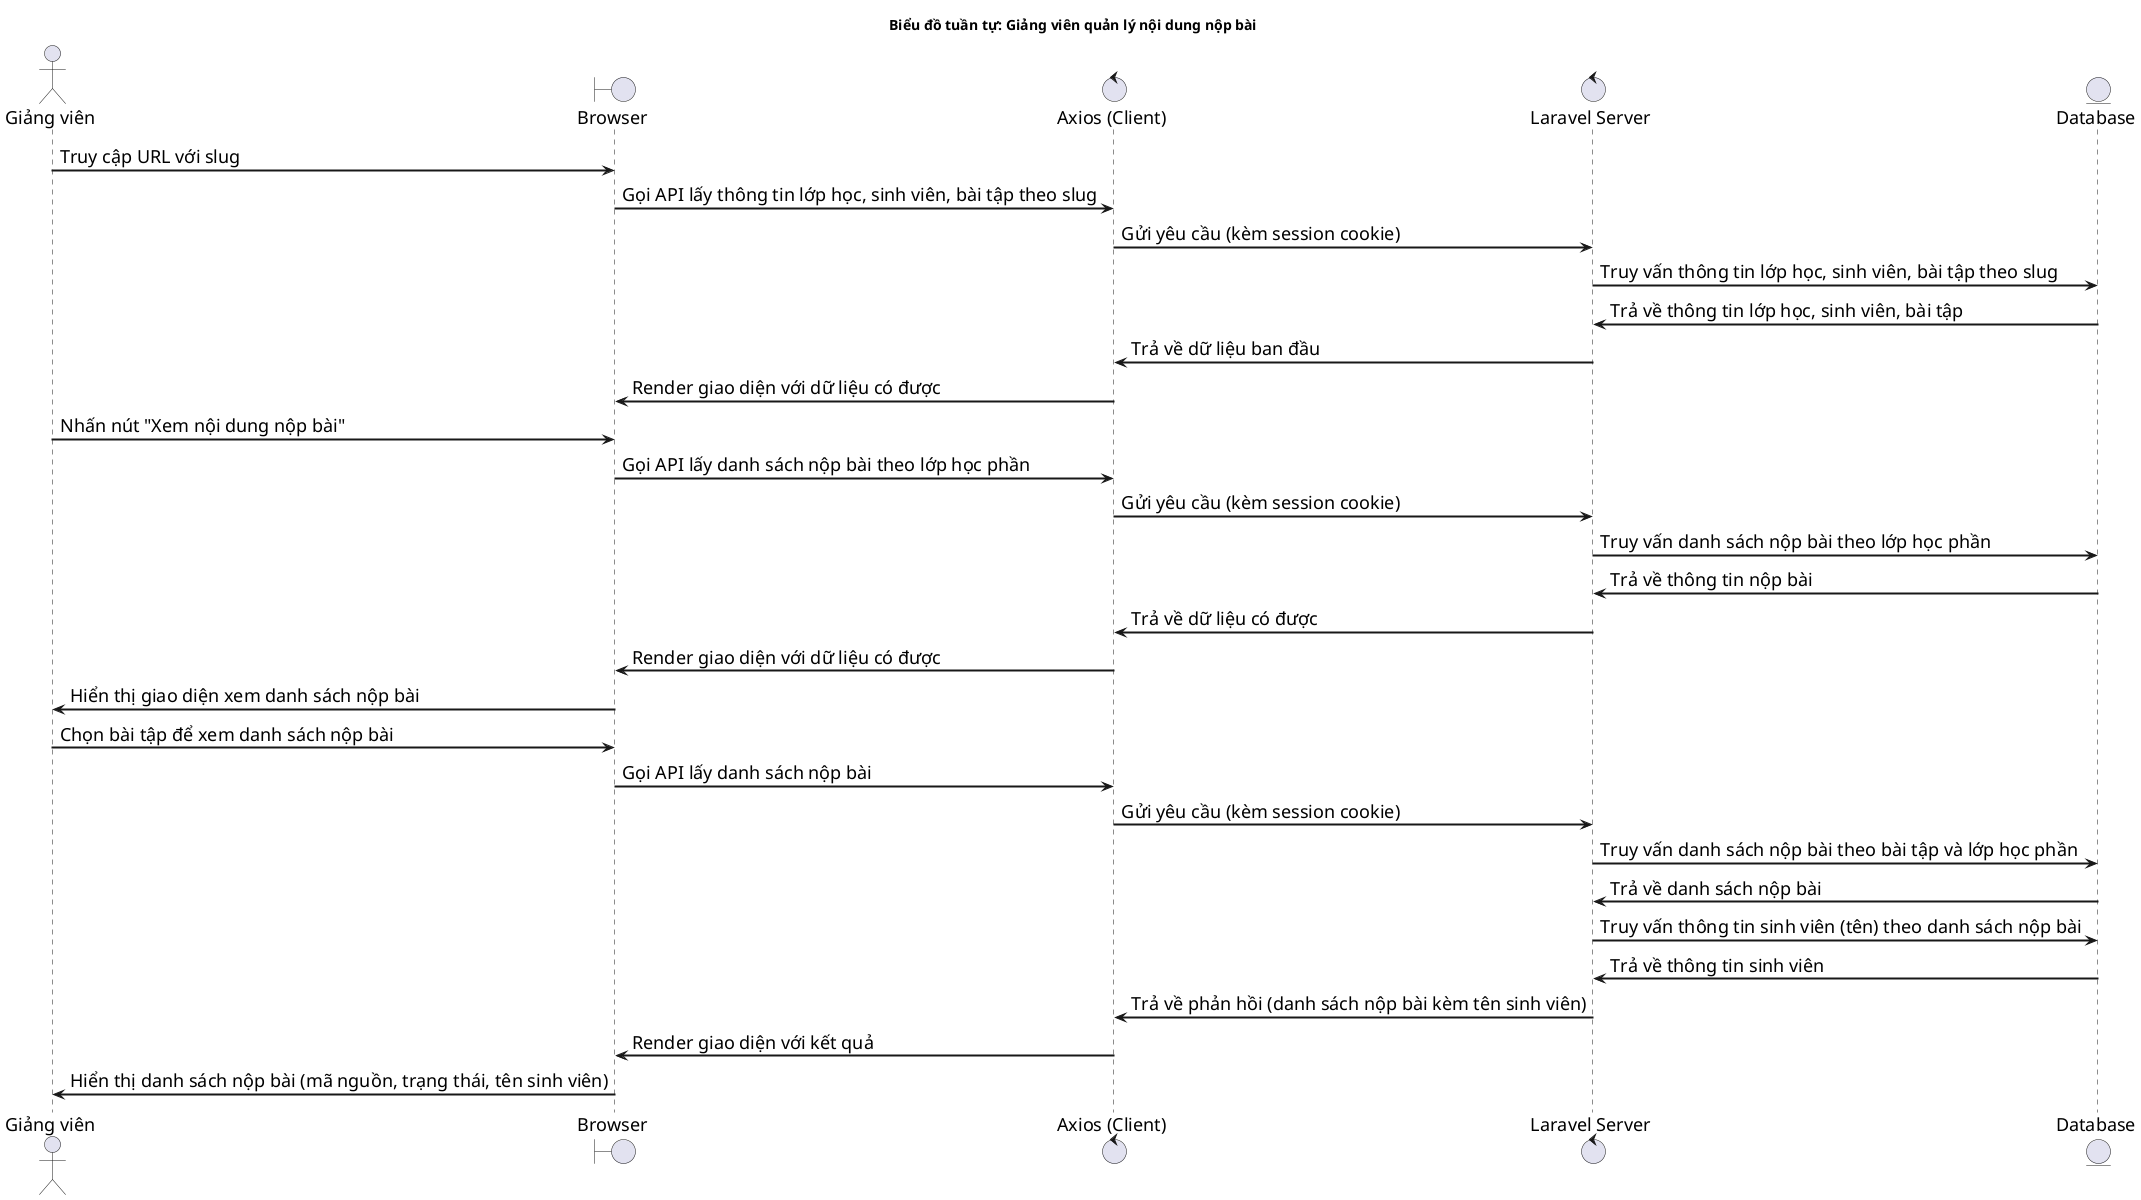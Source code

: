 @startuml

' Tùy chỉnh giao diện
skinparam defaultFontSize 18
skinparam classBorderThickness 2
skinparam arrowThickness 2
skinparam classFontSize 18
skinparam noteFontSize 16

' Thành phần
actor "Giảng viên" as Lecturer
boundary "Browser" as Browser
control "Axios (Client)" as Axios
control "Laravel Server" as Laravel
entity "Database" as Database

' Luồng tuần tự
' Bước 1: Giảng viên gọi URL kèm slug
Lecturer -> Browser: Truy cập URL với slug
Browser -> Axios: Gọi API lấy thông tin lớp học, sinh viên, bài tập theo slug
Axios -> Laravel: Gửi yêu cầu (kèm session cookie)

' Bước 2: Backend lấy dữ liệu ban đầu của CourseClass
Laravel -> Database: Truy vấn thông tin lớp học, sinh viên, bài tập theo slug
Database -> Laravel: Trả về thông tin lớp học, sinh viên, bài tập
Laravel -> Axios: Trả về dữ liệu ban đầu
Axios -> Browser: Render giao diện với dữ liệu có được
Lecturer -> Browser: Nhấn nút "Xem nội dung nộp bài"
Browser -> Axios: Gọi API lấy danh sách nộp bài theo lớp học phần
Axios -> Laravel: Gửi yêu cầu (kèm session cookie)
Laravel -> Database: Truy vấn danh sách nộp bài theo lớp học phần
Database -> Laravel: Trả về thông tin nộp bài
Laravel -> Axios: Trả về dữ liệu có được
Axios -> Browser: Render giao diện với dữ liệu có được
Browser -> Lecturer: Hiển thị giao diện xem danh sách nộp bài

' Bước 3: Giảng viên yêu cầu xem danh sách submission
Lecturer -> Browser: Chọn bài tập để xem danh sách nộp bài
Browser -> Axios: Gọi API lấy danh sách nộp bài
Axios -> Laravel: Gửi yêu cầu (kèm session cookie)

' Bước 4: Backend xử lý
Laravel -> Database: Truy vấn danh sách nộp bài theo bài tập và lớp học phần
Database -> Laravel: Trả về danh sách nộp bài
Laravel -> Database: Truy vấn thông tin sinh viên (tên) theo danh sách nộp bài
Database -> Laravel: Trả về thông tin sinh viên

' Bước 5: Trả kết quả về giao diện
Laravel -> Axios: Trả về phản hồi (danh sách nộp bài kèm tên sinh viên)
Axios -> Browser: Render giao diện với kết quả
Browser -> Lecturer: Hiển thị danh sách nộp bài (mã nguồn, trạng thái, tên sinh viên)

' Tiêu đề
title Biểu đồ tuần tự: Giảng viên quản lý nội dung nộp bài

@enduml